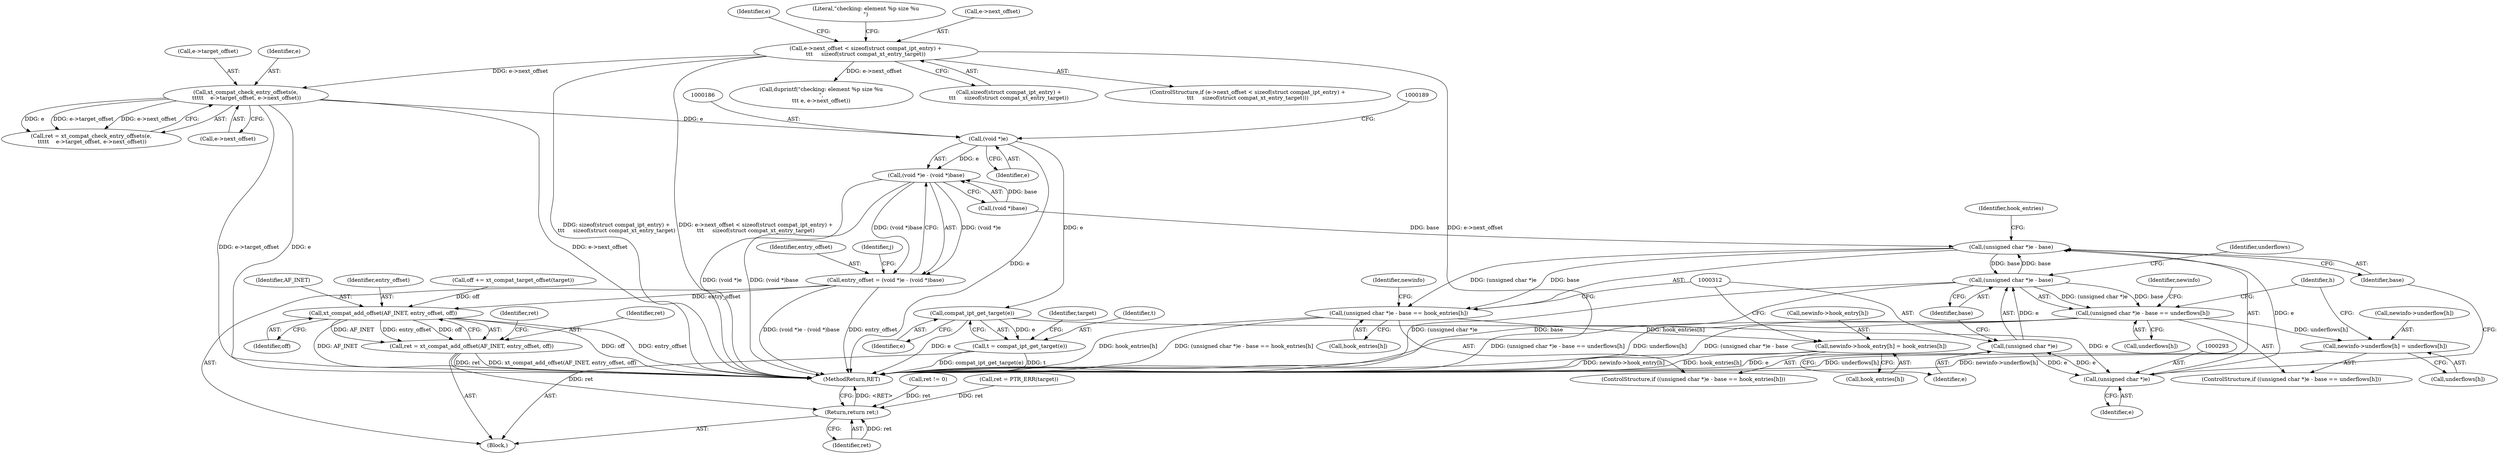 digraph "1_linux_ce683e5f9d045e5d67d1312a42b359cb2ab2a13c_1@pointer" {
"1000185" [label="(Call,(void *)e)"];
"1000163" [label="(Call,xt_compat_check_entry_offsets(e,\n \t\t\t\t\t    e->target_offset, e->next_offset))"];
"1000132" [label="(Call,e->next_offset < sizeof(struct compat_ipt_entry) +\n\t\t\t     sizeof(struct compat_xt_entry_target))"];
"1000184" [label="(Call,(void *)e - (void *)base)"];
"1000182" [label="(Call,entry_offset = (void *)e - (void *)base)"];
"1000272" [label="(Call,xt_compat_add_offset(AF_INET, entry_offset, off))"];
"1000270" [label="(Call,ret = xt_compat_add_offset(AF_INET, entry_offset, off))"];
"1000373" [label="(Return,return ret;)"];
"1000215" [label="(Call,compat_ipt_get_target(e))"];
"1000213" [label="(Call,t = compat_ipt_get_target(e))"];
"1000292" [label="(Call,(unsigned char *)e)"];
"1000291" [label="(Call,(unsigned char *)e - base)"];
"1000290" [label="(Call,(unsigned char *)e - base == hook_entries[h])"];
"1000299" [label="(Call,newinfo->hook_entry[h] = hook_entries[h])"];
"1000310" [label="(Call,(unsigned char *)e - base)"];
"1000309" [label="(Call,(unsigned char *)e - base == underflows[h])"];
"1000318" [label="(Call,newinfo->underflow[h] = underflows[h])"];
"1000311" [label="(Call,(unsigned char *)e)"];
"1000214" [label="(Identifier,t)"];
"1000218" [label="(Identifier,target)"];
"1000142" [label="(Call,duprintf(\"checking: element %p size %u\n\",\n\t\t\t e, e->next_offset))"];
"1000314" [label="(Identifier,base)"];
"1000291" [label="(Call,(unsigned char *)e - base)"];
"1000183" [label="(Identifier,entry_offset)"];
"1000274" [label="(Identifier,entry_offset)"];
"1000213" [label="(Call,t = compat_ipt_get_target(e))"];
"1000297" [label="(Identifier,hook_entries)"];
"1000321" [label="(Identifier,newinfo)"];
"1000111" [label="(Block,)"];
"1000161" [label="(Call,ret = xt_compat_check_entry_offsets(e,\n \t\t\t\t\t    e->target_offset, e->next_offset))"];
"1000271" [label="(Identifier,ret)"];
"1000310" [label="(Call,(unsigned char *)e - base)"];
"1000311" [label="(Call,(unsigned char *)e)"];
"1000165" [label="(Call,e->target_offset)"];
"1000207" [label="(Call,ret != 0)"];
"1000163" [label="(Call,xt_compat_check_entry_offsets(e,\n \t\t\t\t\t    e->target_offset, e->next_offset))"];
"1000295" [label="(Identifier,base)"];
"1000216" [label="(Identifier,e)"];
"1000294" [label="(Identifier,e)"];
"1000374" [label="(Identifier,ret)"];
"1000300" [label="(Call,newinfo->hook_entry[h])"];
"1000132" [label="(Call,e->next_offset < sizeof(struct compat_ipt_entry) +\n\t\t\t     sizeof(struct compat_xt_entry_target))"];
"1000156" [label="(Identifier,e)"];
"1000262" [label="(Call,off += xt_compat_target_offset(target))"];
"1000324" [label="(Call,underflows[h])"];
"1000273" [label="(Identifier,AF_INET)"];
"1000143" [label="(Literal,\"checking: element %p size %u\n\")"];
"1000296" [label="(Call,hook_entries[h])"];
"1000289" [label="(ControlStructure,if ((unsigned char *)e - base == hook_entries[h]))"];
"1000270" [label="(Call,ret = xt_compat_add_offset(AF_INET, entry_offset, off))"];
"1000313" [label="(Identifier,e)"];
"1000292" [label="(Call,(unsigned char *)e)"];
"1000185" [label="(Call,(void *)e)"];
"1000215" [label="(Call,compat_ipt_get_target(e))"];
"1000315" [label="(Call,underflows[h])"];
"1000287" [label="(Identifier,h)"];
"1000168" [label="(Call,e->next_offset)"];
"1000248" [label="(Call,ret = PTR_ERR(target))"];
"1000302" [label="(Identifier,newinfo)"];
"1000308" [label="(ControlStructure,if ((unsigned char *)e - base == underflows[h]))"];
"1000136" [label="(Call,sizeof(struct compat_ipt_entry) +\n\t\t\t     sizeof(struct compat_xt_entry_target))"];
"1000373" [label="(Return,return ret;)"];
"1000299" [label="(Call,newinfo->hook_entry[h] = hook_entries[h])"];
"1000133" [label="(Call,e->next_offset)"];
"1000187" [label="(Identifier,e)"];
"1000188" [label="(Call,(void *)base)"];
"1000184" [label="(Call,(void *)e - (void *)base)"];
"1000192" [label="(Identifier,j)"];
"1000272" [label="(Call,xt_compat_add_offset(AF_INET, entry_offset, off))"];
"1000275" [label="(Identifier,off)"];
"1000318" [label="(Call,newinfo->underflow[h] = underflows[h])"];
"1000319" [label="(Call,newinfo->underflow[h])"];
"1000375" [label="(MethodReturn,RET)"];
"1000164" [label="(Identifier,e)"];
"1000131" [label="(ControlStructure,if (e->next_offset < sizeof(struct compat_ipt_entry) +\n\t\t\t     sizeof(struct compat_xt_entry_target)))"];
"1000182" [label="(Call,entry_offset = (void *)e - (void *)base)"];
"1000290" [label="(Call,(unsigned char *)e - base == hook_entries[h])"];
"1000305" [label="(Call,hook_entries[h])"];
"1000316" [label="(Identifier,underflows)"];
"1000277" [label="(Identifier,ret)"];
"1000309" [label="(Call,(unsigned char *)e - base == underflows[h])"];
"1000185" -> "1000184"  [label="AST: "];
"1000185" -> "1000187"  [label="CFG: "];
"1000186" -> "1000185"  [label="AST: "];
"1000187" -> "1000185"  [label="AST: "];
"1000189" -> "1000185"  [label="CFG: "];
"1000185" -> "1000375"  [label="DDG: e"];
"1000185" -> "1000184"  [label="DDG: e"];
"1000163" -> "1000185"  [label="DDG: e"];
"1000185" -> "1000215"  [label="DDG: e"];
"1000163" -> "1000161"  [label="AST: "];
"1000163" -> "1000168"  [label="CFG: "];
"1000164" -> "1000163"  [label="AST: "];
"1000165" -> "1000163"  [label="AST: "];
"1000168" -> "1000163"  [label="AST: "];
"1000161" -> "1000163"  [label="CFG: "];
"1000163" -> "1000375"  [label="DDG: e"];
"1000163" -> "1000375"  [label="DDG: e->next_offset"];
"1000163" -> "1000375"  [label="DDG: e->target_offset"];
"1000163" -> "1000161"  [label="DDG: e"];
"1000163" -> "1000161"  [label="DDG: e->target_offset"];
"1000163" -> "1000161"  [label="DDG: e->next_offset"];
"1000132" -> "1000163"  [label="DDG: e->next_offset"];
"1000132" -> "1000131"  [label="AST: "];
"1000132" -> "1000136"  [label="CFG: "];
"1000133" -> "1000132"  [label="AST: "];
"1000136" -> "1000132"  [label="AST: "];
"1000143" -> "1000132"  [label="CFG: "];
"1000156" -> "1000132"  [label="CFG: "];
"1000132" -> "1000375"  [label="DDG: e->next_offset < sizeof(struct compat_ipt_entry) +\n\t\t\t     sizeof(struct compat_xt_entry_target)"];
"1000132" -> "1000375"  [label="DDG: e->next_offset"];
"1000132" -> "1000375"  [label="DDG: sizeof(struct compat_ipt_entry) +\n\t\t\t     sizeof(struct compat_xt_entry_target)"];
"1000132" -> "1000142"  [label="DDG: e->next_offset"];
"1000184" -> "1000182"  [label="AST: "];
"1000184" -> "1000188"  [label="CFG: "];
"1000188" -> "1000184"  [label="AST: "];
"1000182" -> "1000184"  [label="CFG: "];
"1000184" -> "1000375"  [label="DDG: (void *)e"];
"1000184" -> "1000375"  [label="DDG: (void *)base"];
"1000184" -> "1000182"  [label="DDG: (void *)e"];
"1000184" -> "1000182"  [label="DDG: (void *)base"];
"1000188" -> "1000184"  [label="DDG: base"];
"1000182" -> "1000111"  [label="AST: "];
"1000183" -> "1000182"  [label="AST: "];
"1000192" -> "1000182"  [label="CFG: "];
"1000182" -> "1000375"  [label="DDG: (void *)e - (void *)base"];
"1000182" -> "1000375"  [label="DDG: entry_offset"];
"1000182" -> "1000272"  [label="DDG: entry_offset"];
"1000272" -> "1000270"  [label="AST: "];
"1000272" -> "1000275"  [label="CFG: "];
"1000273" -> "1000272"  [label="AST: "];
"1000274" -> "1000272"  [label="AST: "];
"1000275" -> "1000272"  [label="AST: "];
"1000270" -> "1000272"  [label="CFG: "];
"1000272" -> "1000375"  [label="DDG: off"];
"1000272" -> "1000375"  [label="DDG: entry_offset"];
"1000272" -> "1000375"  [label="DDG: AF_INET"];
"1000272" -> "1000270"  [label="DDG: AF_INET"];
"1000272" -> "1000270"  [label="DDG: entry_offset"];
"1000272" -> "1000270"  [label="DDG: off"];
"1000262" -> "1000272"  [label="DDG: off"];
"1000270" -> "1000111"  [label="AST: "];
"1000271" -> "1000270"  [label="AST: "];
"1000277" -> "1000270"  [label="CFG: "];
"1000270" -> "1000375"  [label="DDG: xt_compat_add_offset(AF_INET, entry_offset, off)"];
"1000270" -> "1000375"  [label="DDG: ret"];
"1000270" -> "1000373"  [label="DDG: ret"];
"1000373" -> "1000111"  [label="AST: "];
"1000373" -> "1000374"  [label="CFG: "];
"1000374" -> "1000373"  [label="AST: "];
"1000375" -> "1000373"  [label="CFG: "];
"1000373" -> "1000375"  [label="DDG: <RET>"];
"1000374" -> "1000373"  [label="DDG: ret"];
"1000207" -> "1000373"  [label="DDG: ret"];
"1000248" -> "1000373"  [label="DDG: ret"];
"1000215" -> "1000213"  [label="AST: "];
"1000215" -> "1000216"  [label="CFG: "];
"1000216" -> "1000215"  [label="AST: "];
"1000213" -> "1000215"  [label="CFG: "];
"1000215" -> "1000375"  [label="DDG: e"];
"1000215" -> "1000213"  [label="DDG: e"];
"1000215" -> "1000292"  [label="DDG: e"];
"1000213" -> "1000111"  [label="AST: "];
"1000214" -> "1000213"  [label="AST: "];
"1000218" -> "1000213"  [label="CFG: "];
"1000213" -> "1000375"  [label="DDG: t"];
"1000213" -> "1000375"  [label="DDG: compat_ipt_get_target(e)"];
"1000292" -> "1000291"  [label="AST: "];
"1000292" -> "1000294"  [label="CFG: "];
"1000293" -> "1000292"  [label="AST: "];
"1000294" -> "1000292"  [label="AST: "];
"1000295" -> "1000292"  [label="CFG: "];
"1000292" -> "1000291"  [label="DDG: e"];
"1000311" -> "1000292"  [label="DDG: e"];
"1000292" -> "1000311"  [label="DDG: e"];
"1000291" -> "1000290"  [label="AST: "];
"1000291" -> "1000295"  [label="CFG: "];
"1000295" -> "1000291"  [label="AST: "];
"1000297" -> "1000291"  [label="CFG: "];
"1000291" -> "1000290"  [label="DDG: (unsigned char *)e"];
"1000291" -> "1000290"  [label="DDG: base"];
"1000188" -> "1000291"  [label="DDG: base"];
"1000310" -> "1000291"  [label="DDG: base"];
"1000291" -> "1000310"  [label="DDG: base"];
"1000290" -> "1000289"  [label="AST: "];
"1000290" -> "1000296"  [label="CFG: "];
"1000296" -> "1000290"  [label="AST: "];
"1000302" -> "1000290"  [label="CFG: "];
"1000312" -> "1000290"  [label="CFG: "];
"1000290" -> "1000375"  [label="DDG: (unsigned char *)e - base == hook_entries[h]"];
"1000290" -> "1000375"  [label="DDG: hook_entries[h]"];
"1000290" -> "1000299"  [label="DDG: hook_entries[h]"];
"1000299" -> "1000289"  [label="AST: "];
"1000299" -> "1000305"  [label="CFG: "];
"1000300" -> "1000299"  [label="AST: "];
"1000305" -> "1000299"  [label="AST: "];
"1000312" -> "1000299"  [label="CFG: "];
"1000299" -> "1000375"  [label="DDG: hook_entries[h]"];
"1000299" -> "1000375"  [label="DDG: newinfo->hook_entry[h]"];
"1000310" -> "1000309"  [label="AST: "];
"1000310" -> "1000314"  [label="CFG: "];
"1000311" -> "1000310"  [label="AST: "];
"1000314" -> "1000310"  [label="AST: "];
"1000316" -> "1000310"  [label="CFG: "];
"1000310" -> "1000375"  [label="DDG: (unsigned char *)e"];
"1000310" -> "1000375"  [label="DDG: base"];
"1000310" -> "1000309"  [label="DDG: (unsigned char *)e"];
"1000310" -> "1000309"  [label="DDG: base"];
"1000311" -> "1000310"  [label="DDG: e"];
"1000309" -> "1000308"  [label="AST: "];
"1000309" -> "1000315"  [label="CFG: "];
"1000315" -> "1000309"  [label="AST: "];
"1000321" -> "1000309"  [label="CFG: "];
"1000287" -> "1000309"  [label="CFG: "];
"1000309" -> "1000375"  [label="DDG: (unsigned char *)e - base"];
"1000309" -> "1000375"  [label="DDG: (unsigned char *)e - base == underflows[h]"];
"1000309" -> "1000375"  [label="DDG: underflows[h]"];
"1000309" -> "1000318"  [label="DDG: underflows[h]"];
"1000318" -> "1000308"  [label="AST: "];
"1000318" -> "1000324"  [label="CFG: "];
"1000319" -> "1000318"  [label="AST: "];
"1000324" -> "1000318"  [label="AST: "];
"1000287" -> "1000318"  [label="CFG: "];
"1000318" -> "1000375"  [label="DDG: newinfo->underflow[h]"];
"1000318" -> "1000375"  [label="DDG: underflows[h]"];
"1000311" -> "1000313"  [label="CFG: "];
"1000312" -> "1000311"  [label="AST: "];
"1000313" -> "1000311"  [label="AST: "];
"1000314" -> "1000311"  [label="CFG: "];
"1000311" -> "1000375"  [label="DDG: e"];
}
